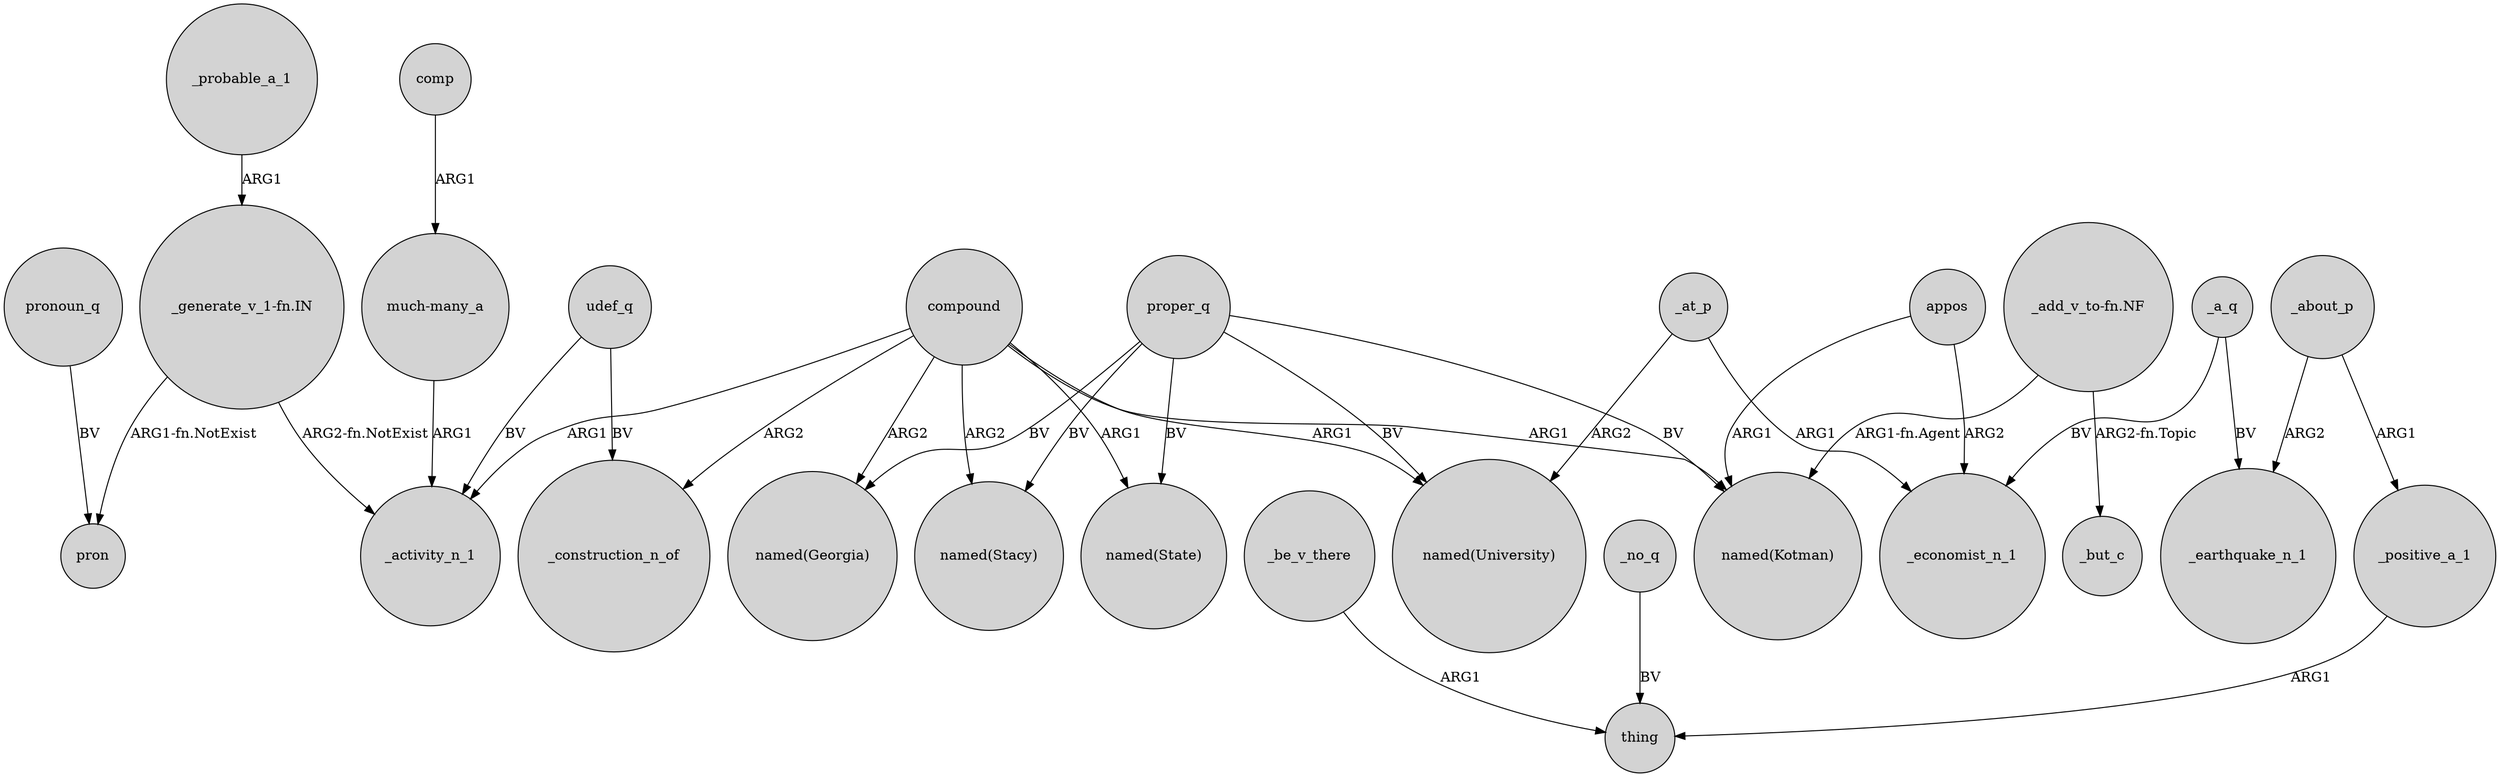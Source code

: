 digraph {
	node [shape=circle style=filled]
	_probable_a_1 -> "_generate_v_1-fn.IN" [label=ARG1]
	udef_q -> _activity_n_1 [label=BV]
	proper_q -> "named(Kotman)" [label=BV]
	"_generate_v_1-fn.IN" -> pron [label="ARG1-fn.NotExist"]
	"_add_v_to-fn.NF" -> _but_c [label="ARG2-fn.Topic"]
	compound -> "named(University)" [label=ARG1]
	_be_v_there -> thing [label=ARG1]
	"_generate_v_1-fn.IN" -> _activity_n_1 [label="ARG2-fn.NotExist"]
	appos -> _economist_n_1 [label=ARG2]
	compound -> "named(Georgia)" [label=ARG2]
	_a_q -> _economist_n_1 [label=BV]
	"_add_v_to-fn.NF" -> "named(Kotman)" [label="ARG1-fn.Agent"]
	appos -> "named(Kotman)" [label=ARG1]
	_a_q -> _earthquake_n_1 [label=BV]
	pronoun_q -> pron [label=BV]
	compound -> "named(State)" [label=ARG1]
	_at_p -> "named(University)" [label=ARG2]
	_about_p -> _positive_a_1 [label=ARG1]
	comp -> "much-many_a" [label=ARG1]
	compound -> _activity_n_1 [label=ARG1]
	_no_q -> thing [label=BV]
	proper_q -> "named(Stacy)" [label=BV]
	_at_p -> _economist_n_1 [label=ARG1]
	"much-many_a" -> _activity_n_1 [label=ARG1]
	proper_q -> "named(Georgia)" [label=BV]
	proper_q -> "named(State)" [label=BV]
	_about_p -> _earthquake_n_1 [label=ARG2]
	_positive_a_1 -> thing [label=ARG1]
	compound -> _construction_n_of [label=ARG2]
	compound -> "named(Kotman)" [label=ARG1]
	udef_q -> _construction_n_of [label=BV]
	compound -> "named(Stacy)" [label=ARG2]
	proper_q -> "named(University)" [label=BV]
}
